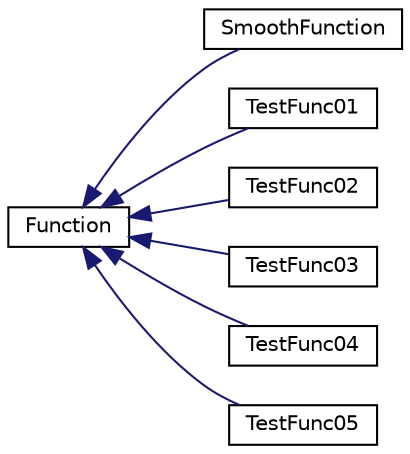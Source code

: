 digraph "Graphical Class Hierarchy"
{
  edge [fontname="Helvetica",fontsize="10",labelfontname="Helvetica",labelfontsize="10"];
  node [fontname="Helvetica",fontsize="10",shape=record];
  rankdir="LR";
  Node0 [label="Function",height=0.2,width=0.4,color="black", fillcolor="white", style="filled",URL="$class_function.html"];
  Node0 -> Node1 [dir="back",color="midnightblue",fontsize="10",style="solid",fontname="Helvetica"];
  Node1 [label="SmoothFunction",height=0.2,width=0.4,color="black", fillcolor="white", style="filled",URL="$class_smooth_function.html"];
  Node0 -> Node2 [dir="back",color="midnightblue",fontsize="10",style="solid",fontname="Helvetica"];
  Node2 [label="TestFunc01",height=0.2,width=0.4,color="black", fillcolor="white", style="filled",URL="$class_test_func01.html"];
  Node0 -> Node3 [dir="back",color="midnightblue",fontsize="10",style="solid",fontname="Helvetica"];
  Node3 [label="TestFunc02",height=0.2,width=0.4,color="black", fillcolor="white", style="filled",URL="$class_test_func02.html"];
  Node0 -> Node4 [dir="back",color="midnightblue",fontsize="10",style="solid",fontname="Helvetica"];
  Node4 [label="TestFunc03",height=0.2,width=0.4,color="black", fillcolor="white", style="filled",URL="$class_test_func03.html"];
  Node0 -> Node5 [dir="back",color="midnightblue",fontsize="10",style="solid",fontname="Helvetica"];
  Node5 [label="TestFunc04",height=0.2,width=0.4,color="black", fillcolor="white", style="filled",URL="$class_test_func04.html"];
  Node0 -> Node6 [dir="back",color="midnightblue",fontsize="10",style="solid",fontname="Helvetica"];
  Node6 [label="TestFunc05",height=0.2,width=0.4,color="black", fillcolor="white", style="filled",URL="$class_test_func05.html"];
}
